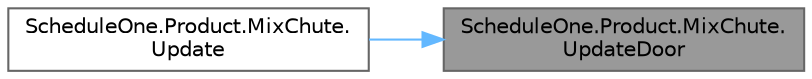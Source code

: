 digraph "ScheduleOne.Product.MixChute.UpdateDoor"
{
 // LATEX_PDF_SIZE
  bgcolor="transparent";
  edge [fontname=Helvetica,fontsize=10,labelfontname=Helvetica,labelfontsize=10];
  node [fontname=Helvetica,fontsize=10,shape=box,height=0.2,width=0.4];
  rankdir="RL";
  Node1 [id="Node000001",label="ScheduleOne.Product.MixChute.\lUpdateDoor",height=0.2,width=0.4,color="gray40", fillcolor="grey60", style="filled", fontcolor="black",tooltip=" "];
  Node1 -> Node2 [id="edge1_Node000001_Node000002",dir="back",color="steelblue1",style="solid",tooltip=" "];
  Node2 [id="Node000002",label="ScheduleOne.Product.MixChute.\lUpdate",height=0.2,width=0.4,color="grey40", fillcolor="white", style="filled",URL="$class_schedule_one_1_1_product_1_1_mix_chute.html#a3b5cac85cb7cf25b7fb6a3d5dd499aac",tooltip=" "];
}
